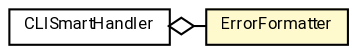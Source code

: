 #!/usr/local/bin/dot
#
# Class diagram 
# Generated by UMLGraph version R5_7_2-60-g0e99a6 (http://www.spinellis.gr/umlgraph/)
#

digraph G {
	graph [fontnames="svg"]
	edge [fontname="Roboto",fontsize=7,labelfontname="Roboto",labelfontsize=7,color="black"];
	node [fontname="Roboto",fontcolor="black",fontsize=8,shape=plaintext,margin=0,width=0,height=0];
	nodesep=0.15;
	ranksep=0.25;
	rankdir=LR;
	// de.lmu.ifi.dbs.elki.logging.ErrorFormatter
	c3899625 [label=<<table title="de.lmu.ifi.dbs.elki.logging.ErrorFormatter" border="0" cellborder="1" cellspacing="0" cellpadding="2" bgcolor="lemonChiffon" href="ErrorFormatter.html" target="_parent">
		<tr><td><table border="0" cellspacing="0" cellpadding="1">
		<tr><td align="center" balign="center"> <font face="Roboto">ErrorFormatter</font> </td></tr>
		</table></td></tr>
		</table>>, URL="ErrorFormatter.html"];
	// de.lmu.ifi.dbs.elki.logging.CLISmartHandler
	c3899634 [label=<<table title="de.lmu.ifi.dbs.elki.logging.CLISmartHandler" border="0" cellborder="1" cellspacing="0" cellpadding="2" href="CLISmartHandler.html" target="_parent">
		<tr><td><table border="0" cellspacing="0" cellpadding="1">
		<tr><td align="center" balign="center"> <font face="Roboto">CLISmartHandler</font> </td></tr>
		</table></td></tr>
		</table>>, URL="CLISmartHandler.html"];
	// de.lmu.ifi.dbs.elki.logging.CLISmartHandler has de.lmu.ifi.dbs.elki.logging.ErrorFormatter
	c3899634 -> c3899625 [arrowhead=none,arrowtail=ediamond,dir=back,weight=4];
}

